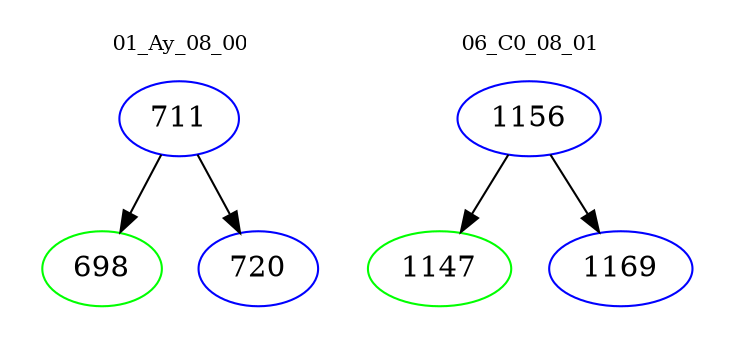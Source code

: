 digraph{
subgraph cluster_0 {
color = white
label = "01_Ay_08_00";
fontsize=10;
T0_711 [label="711", color="blue"]
T0_711 -> T0_698 [color="black"]
T0_698 [label="698", color="green"]
T0_711 -> T0_720 [color="black"]
T0_720 [label="720", color="blue"]
}
subgraph cluster_1 {
color = white
label = "06_C0_08_01";
fontsize=10;
T1_1156 [label="1156", color="blue"]
T1_1156 -> T1_1147 [color="black"]
T1_1147 [label="1147", color="green"]
T1_1156 -> T1_1169 [color="black"]
T1_1169 [label="1169", color="blue"]
}
}
